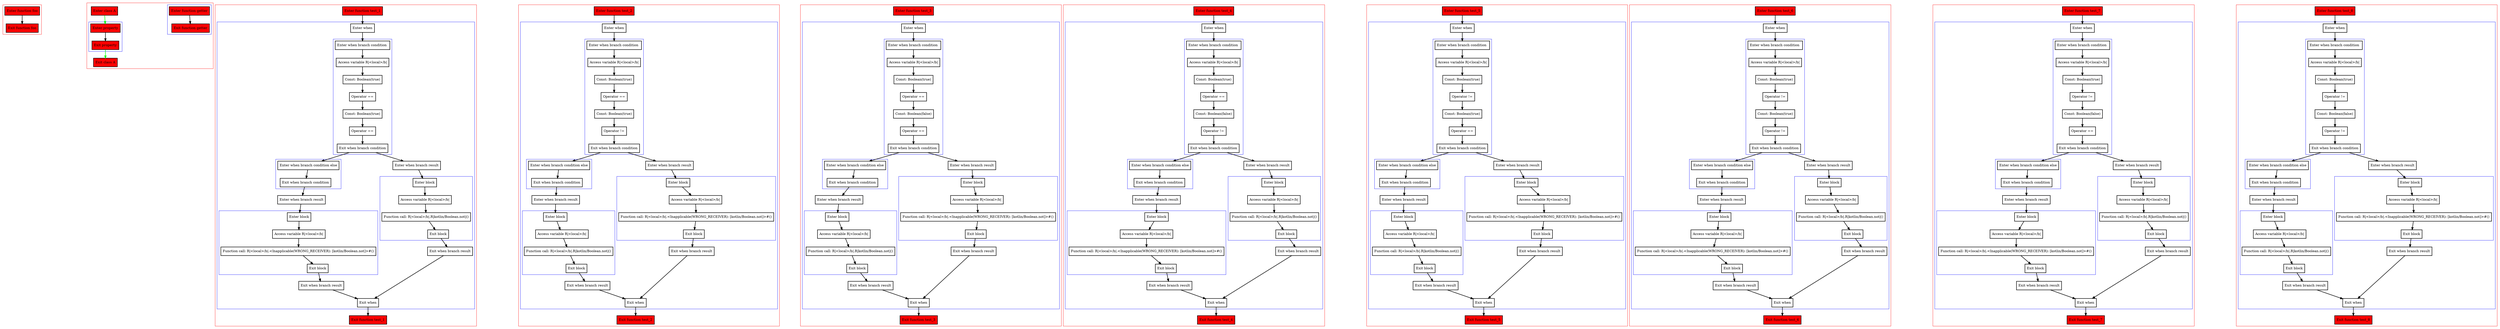 digraph equalsToBoolean_kt {
    graph [nodesep=3]
    node [shape=box penwidth=2]
    edge [penwidth=2]

    subgraph cluster_0 {
        color=red
        0 [label="Enter function foo" style="filled" fillcolor=red];
        1 [label="Exit function foo" style="filled" fillcolor=red];
    }
    0 -> {1};

    subgraph cluster_1 {
        color=red
        6 [label="Enter class A" style="filled" fillcolor=red];
        subgraph cluster_2 {
            color=blue
            2 [label="Enter function getter" style="filled" fillcolor=red];
            3 [label="Exit function getter" style="filled" fillcolor=red];
        }
        subgraph cluster_3 {
            color=blue
            4 [label="Enter property" style="filled" fillcolor=red];
            5 [label="Exit property" style="filled" fillcolor=red];
        }
        7 [label="Exit class A" style="filled" fillcolor=red];
    }
    6 -> {4} [color=green];
    4 -> {5};
    5 -> {7} [color=green];
    2 -> {3};

    subgraph cluster_4 {
        color=red
        8 [label="Enter function test_1" style="filled" fillcolor=red];
        subgraph cluster_5 {
            color=blue
            10 [label="Enter when"];
            subgraph cluster_6 {
                color=blue
                12 [label="Enter when branch condition "];
                13 [label="Access variable R|<local>/b|"];
                14 [label="Const: Boolean(true)"];
                15 [label="Operator =="];
                16 [label="Const: Boolean(true)"];
                17 [label="Operator =="];
                18 [label="Exit when branch condition"];
            }
            subgraph cluster_7 {
                color=blue
                25 [label="Enter when branch condition else"];
                26 [label="Exit when branch condition"];
            }
            27 [label="Enter when branch result"];
            subgraph cluster_8 {
                color=blue
                28 [label="Enter block"];
                29 [label="Access variable R|<local>/b|"];
                30 [label="Function call: R|<local>/b|.<Inapplicable(WRONG_RECEIVER): [kotlin/Boolean.not]>#()"];
                31 [label="Exit block"];
            }
            32 [label="Exit when branch result"];
            19 [label="Enter when branch result"];
            subgraph cluster_9 {
                color=blue
                20 [label="Enter block"];
                21 [label="Access variable R|<local>/b|"];
                22 [label="Function call: R|<local>/b|.R|kotlin/Boolean.not|()"];
                23 [label="Exit block"];
            }
            24 [label="Exit when branch result"];
            11 [label="Exit when"];
        }
        9 [label="Exit function test_1" style="filled" fillcolor=red];
    }
    8 -> {10};
    10 -> {12};
    11 -> {9};
    12 -> {13};
    13 -> {14};
    14 -> {15};
    15 -> {16};
    16 -> {17};
    17 -> {18};
    18 -> {19 25};
    19 -> {20};
    20 -> {21};
    21 -> {22};
    22 -> {23};
    23 -> {24};
    24 -> {11};
    25 -> {26};
    26 -> {27};
    27 -> {28};
    28 -> {29};
    29 -> {30};
    30 -> {31};
    31 -> {32};
    32 -> {11};

    subgraph cluster_10 {
        color=red
        33 [label="Enter function test_2" style="filled" fillcolor=red];
        subgraph cluster_11 {
            color=blue
            35 [label="Enter when"];
            subgraph cluster_12 {
                color=blue
                37 [label="Enter when branch condition "];
                38 [label="Access variable R|<local>/b|"];
                39 [label="Const: Boolean(true)"];
                40 [label="Operator =="];
                41 [label="Const: Boolean(true)"];
                42 [label="Operator !="];
                43 [label="Exit when branch condition"];
            }
            subgraph cluster_13 {
                color=blue
                50 [label="Enter when branch condition else"];
                51 [label="Exit when branch condition"];
            }
            52 [label="Enter when branch result"];
            subgraph cluster_14 {
                color=blue
                53 [label="Enter block"];
                54 [label="Access variable R|<local>/b|"];
                55 [label="Function call: R|<local>/b|.R|kotlin/Boolean.not|()"];
                56 [label="Exit block"];
            }
            57 [label="Exit when branch result"];
            44 [label="Enter when branch result"];
            subgraph cluster_15 {
                color=blue
                45 [label="Enter block"];
                46 [label="Access variable R|<local>/b|"];
                47 [label="Function call: R|<local>/b|.<Inapplicable(WRONG_RECEIVER): [kotlin/Boolean.not]>#()"];
                48 [label="Exit block"];
            }
            49 [label="Exit when branch result"];
            36 [label="Exit when"];
        }
        34 [label="Exit function test_2" style="filled" fillcolor=red];
    }
    33 -> {35};
    35 -> {37};
    36 -> {34};
    37 -> {38};
    38 -> {39};
    39 -> {40};
    40 -> {41};
    41 -> {42};
    42 -> {43};
    43 -> {44 50};
    44 -> {45};
    45 -> {46};
    46 -> {47};
    47 -> {48};
    48 -> {49};
    49 -> {36};
    50 -> {51};
    51 -> {52};
    52 -> {53};
    53 -> {54};
    54 -> {55};
    55 -> {56};
    56 -> {57};
    57 -> {36};

    subgraph cluster_16 {
        color=red
        58 [label="Enter function test_3" style="filled" fillcolor=red];
        subgraph cluster_17 {
            color=blue
            60 [label="Enter when"];
            subgraph cluster_18 {
                color=blue
                62 [label="Enter when branch condition "];
                63 [label="Access variable R|<local>/b|"];
                64 [label="Const: Boolean(true)"];
                65 [label="Operator =="];
                66 [label="Const: Boolean(false)"];
                67 [label="Operator =="];
                68 [label="Exit when branch condition"];
            }
            subgraph cluster_19 {
                color=blue
                75 [label="Enter when branch condition else"];
                76 [label="Exit when branch condition"];
            }
            77 [label="Enter when branch result"];
            subgraph cluster_20 {
                color=blue
                78 [label="Enter block"];
                79 [label="Access variable R|<local>/b|"];
                80 [label="Function call: R|<local>/b|.R|kotlin/Boolean.not|()"];
                81 [label="Exit block"];
            }
            82 [label="Exit when branch result"];
            69 [label="Enter when branch result"];
            subgraph cluster_21 {
                color=blue
                70 [label="Enter block"];
                71 [label="Access variable R|<local>/b|"];
                72 [label="Function call: R|<local>/b|.<Inapplicable(WRONG_RECEIVER): [kotlin/Boolean.not]>#()"];
                73 [label="Exit block"];
            }
            74 [label="Exit when branch result"];
            61 [label="Exit when"];
        }
        59 [label="Exit function test_3" style="filled" fillcolor=red];
    }
    58 -> {60};
    60 -> {62};
    61 -> {59};
    62 -> {63};
    63 -> {64};
    64 -> {65};
    65 -> {66};
    66 -> {67};
    67 -> {68};
    68 -> {69 75};
    69 -> {70};
    70 -> {71};
    71 -> {72};
    72 -> {73};
    73 -> {74};
    74 -> {61};
    75 -> {76};
    76 -> {77};
    77 -> {78};
    78 -> {79};
    79 -> {80};
    80 -> {81};
    81 -> {82};
    82 -> {61};

    subgraph cluster_22 {
        color=red
        83 [label="Enter function test_4" style="filled" fillcolor=red];
        subgraph cluster_23 {
            color=blue
            85 [label="Enter when"];
            subgraph cluster_24 {
                color=blue
                87 [label="Enter when branch condition "];
                88 [label="Access variable R|<local>/b|"];
                89 [label="Const: Boolean(true)"];
                90 [label="Operator =="];
                91 [label="Const: Boolean(false)"];
                92 [label="Operator !="];
                93 [label="Exit when branch condition"];
            }
            subgraph cluster_25 {
                color=blue
                100 [label="Enter when branch condition else"];
                101 [label="Exit when branch condition"];
            }
            102 [label="Enter when branch result"];
            subgraph cluster_26 {
                color=blue
                103 [label="Enter block"];
                104 [label="Access variable R|<local>/b|"];
                105 [label="Function call: R|<local>/b|.<Inapplicable(WRONG_RECEIVER): [kotlin/Boolean.not]>#()"];
                106 [label="Exit block"];
            }
            107 [label="Exit when branch result"];
            94 [label="Enter when branch result"];
            subgraph cluster_27 {
                color=blue
                95 [label="Enter block"];
                96 [label="Access variable R|<local>/b|"];
                97 [label="Function call: R|<local>/b|.R|kotlin/Boolean.not|()"];
                98 [label="Exit block"];
            }
            99 [label="Exit when branch result"];
            86 [label="Exit when"];
        }
        84 [label="Exit function test_4" style="filled" fillcolor=red];
    }
    83 -> {85};
    85 -> {87};
    86 -> {84};
    87 -> {88};
    88 -> {89};
    89 -> {90};
    90 -> {91};
    91 -> {92};
    92 -> {93};
    93 -> {94 100};
    94 -> {95};
    95 -> {96};
    96 -> {97};
    97 -> {98};
    98 -> {99};
    99 -> {86};
    100 -> {101};
    101 -> {102};
    102 -> {103};
    103 -> {104};
    104 -> {105};
    105 -> {106};
    106 -> {107};
    107 -> {86};

    subgraph cluster_28 {
        color=red
        108 [label="Enter function test_5" style="filled" fillcolor=red];
        subgraph cluster_29 {
            color=blue
            110 [label="Enter when"];
            subgraph cluster_30 {
                color=blue
                112 [label="Enter when branch condition "];
                113 [label="Access variable R|<local>/b|"];
                114 [label="Const: Boolean(true)"];
                115 [label="Operator !="];
                116 [label="Const: Boolean(true)"];
                117 [label="Operator =="];
                118 [label="Exit when branch condition"];
            }
            subgraph cluster_31 {
                color=blue
                125 [label="Enter when branch condition else"];
                126 [label="Exit when branch condition"];
            }
            127 [label="Enter when branch result"];
            subgraph cluster_32 {
                color=blue
                128 [label="Enter block"];
                129 [label="Access variable R|<local>/b|"];
                130 [label="Function call: R|<local>/b|.R|kotlin/Boolean.not|()"];
                131 [label="Exit block"];
            }
            132 [label="Exit when branch result"];
            119 [label="Enter when branch result"];
            subgraph cluster_33 {
                color=blue
                120 [label="Enter block"];
                121 [label="Access variable R|<local>/b|"];
                122 [label="Function call: R|<local>/b|.<Inapplicable(WRONG_RECEIVER): [kotlin/Boolean.not]>#()"];
                123 [label="Exit block"];
            }
            124 [label="Exit when branch result"];
            111 [label="Exit when"];
        }
        109 [label="Exit function test_5" style="filled" fillcolor=red];
    }
    108 -> {110};
    110 -> {112};
    111 -> {109};
    112 -> {113};
    113 -> {114};
    114 -> {115};
    115 -> {116};
    116 -> {117};
    117 -> {118};
    118 -> {119 125};
    119 -> {120};
    120 -> {121};
    121 -> {122};
    122 -> {123};
    123 -> {124};
    124 -> {111};
    125 -> {126};
    126 -> {127};
    127 -> {128};
    128 -> {129};
    129 -> {130};
    130 -> {131};
    131 -> {132};
    132 -> {111};

    subgraph cluster_34 {
        color=red
        133 [label="Enter function test_6" style="filled" fillcolor=red];
        subgraph cluster_35 {
            color=blue
            135 [label="Enter when"];
            subgraph cluster_36 {
                color=blue
                137 [label="Enter when branch condition "];
                138 [label="Access variable R|<local>/b|"];
                139 [label="Const: Boolean(true)"];
                140 [label="Operator !="];
                141 [label="Const: Boolean(true)"];
                142 [label="Operator !="];
                143 [label="Exit when branch condition"];
            }
            subgraph cluster_37 {
                color=blue
                150 [label="Enter when branch condition else"];
                151 [label="Exit when branch condition"];
            }
            152 [label="Enter when branch result"];
            subgraph cluster_38 {
                color=blue
                153 [label="Enter block"];
                154 [label="Access variable R|<local>/b|"];
                155 [label="Function call: R|<local>/b|.<Inapplicable(WRONG_RECEIVER): [kotlin/Boolean.not]>#()"];
                156 [label="Exit block"];
            }
            157 [label="Exit when branch result"];
            144 [label="Enter when branch result"];
            subgraph cluster_39 {
                color=blue
                145 [label="Enter block"];
                146 [label="Access variable R|<local>/b|"];
                147 [label="Function call: R|<local>/b|.R|kotlin/Boolean.not|()"];
                148 [label="Exit block"];
            }
            149 [label="Exit when branch result"];
            136 [label="Exit when"];
        }
        134 [label="Exit function test_6" style="filled" fillcolor=red];
    }
    133 -> {135};
    135 -> {137};
    136 -> {134};
    137 -> {138};
    138 -> {139};
    139 -> {140};
    140 -> {141};
    141 -> {142};
    142 -> {143};
    143 -> {144 150};
    144 -> {145};
    145 -> {146};
    146 -> {147};
    147 -> {148};
    148 -> {149};
    149 -> {136};
    150 -> {151};
    151 -> {152};
    152 -> {153};
    153 -> {154};
    154 -> {155};
    155 -> {156};
    156 -> {157};
    157 -> {136};

    subgraph cluster_40 {
        color=red
        158 [label="Enter function test_7" style="filled" fillcolor=red];
        subgraph cluster_41 {
            color=blue
            160 [label="Enter when"];
            subgraph cluster_42 {
                color=blue
                162 [label="Enter when branch condition "];
                163 [label="Access variable R|<local>/b|"];
                164 [label="Const: Boolean(true)"];
                165 [label="Operator !="];
                166 [label="Const: Boolean(false)"];
                167 [label="Operator =="];
                168 [label="Exit when branch condition"];
            }
            subgraph cluster_43 {
                color=blue
                175 [label="Enter when branch condition else"];
                176 [label="Exit when branch condition"];
            }
            177 [label="Enter when branch result"];
            subgraph cluster_44 {
                color=blue
                178 [label="Enter block"];
                179 [label="Access variable R|<local>/b|"];
                180 [label="Function call: R|<local>/b|.<Inapplicable(WRONG_RECEIVER): [kotlin/Boolean.not]>#()"];
                181 [label="Exit block"];
            }
            182 [label="Exit when branch result"];
            169 [label="Enter when branch result"];
            subgraph cluster_45 {
                color=blue
                170 [label="Enter block"];
                171 [label="Access variable R|<local>/b|"];
                172 [label="Function call: R|<local>/b|.R|kotlin/Boolean.not|()"];
                173 [label="Exit block"];
            }
            174 [label="Exit when branch result"];
            161 [label="Exit when"];
        }
        159 [label="Exit function test_7" style="filled" fillcolor=red];
    }
    158 -> {160};
    160 -> {162};
    161 -> {159};
    162 -> {163};
    163 -> {164};
    164 -> {165};
    165 -> {166};
    166 -> {167};
    167 -> {168};
    168 -> {169 175};
    169 -> {170};
    170 -> {171};
    171 -> {172};
    172 -> {173};
    173 -> {174};
    174 -> {161};
    175 -> {176};
    176 -> {177};
    177 -> {178};
    178 -> {179};
    179 -> {180};
    180 -> {181};
    181 -> {182};
    182 -> {161};

    subgraph cluster_46 {
        color=red
        183 [label="Enter function test_8" style="filled" fillcolor=red];
        subgraph cluster_47 {
            color=blue
            185 [label="Enter when"];
            subgraph cluster_48 {
                color=blue
                187 [label="Enter when branch condition "];
                188 [label="Access variable R|<local>/b|"];
                189 [label="Const: Boolean(true)"];
                190 [label="Operator !="];
                191 [label="Const: Boolean(false)"];
                192 [label="Operator !="];
                193 [label="Exit when branch condition"];
            }
            subgraph cluster_49 {
                color=blue
                200 [label="Enter when branch condition else"];
                201 [label="Exit when branch condition"];
            }
            202 [label="Enter when branch result"];
            subgraph cluster_50 {
                color=blue
                203 [label="Enter block"];
                204 [label="Access variable R|<local>/b|"];
                205 [label="Function call: R|<local>/b|.R|kotlin/Boolean.not|()"];
                206 [label="Exit block"];
            }
            207 [label="Exit when branch result"];
            194 [label="Enter when branch result"];
            subgraph cluster_51 {
                color=blue
                195 [label="Enter block"];
                196 [label="Access variable R|<local>/b|"];
                197 [label="Function call: R|<local>/b|.<Inapplicable(WRONG_RECEIVER): [kotlin/Boolean.not]>#()"];
                198 [label="Exit block"];
            }
            199 [label="Exit when branch result"];
            186 [label="Exit when"];
        }
        184 [label="Exit function test_8" style="filled" fillcolor=red];
    }
    183 -> {185};
    185 -> {187};
    186 -> {184};
    187 -> {188};
    188 -> {189};
    189 -> {190};
    190 -> {191};
    191 -> {192};
    192 -> {193};
    193 -> {194 200};
    194 -> {195};
    195 -> {196};
    196 -> {197};
    197 -> {198};
    198 -> {199};
    199 -> {186};
    200 -> {201};
    201 -> {202};
    202 -> {203};
    203 -> {204};
    204 -> {205};
    205 -> {206};
    206 -> {207};
    207 -> {186};

}
